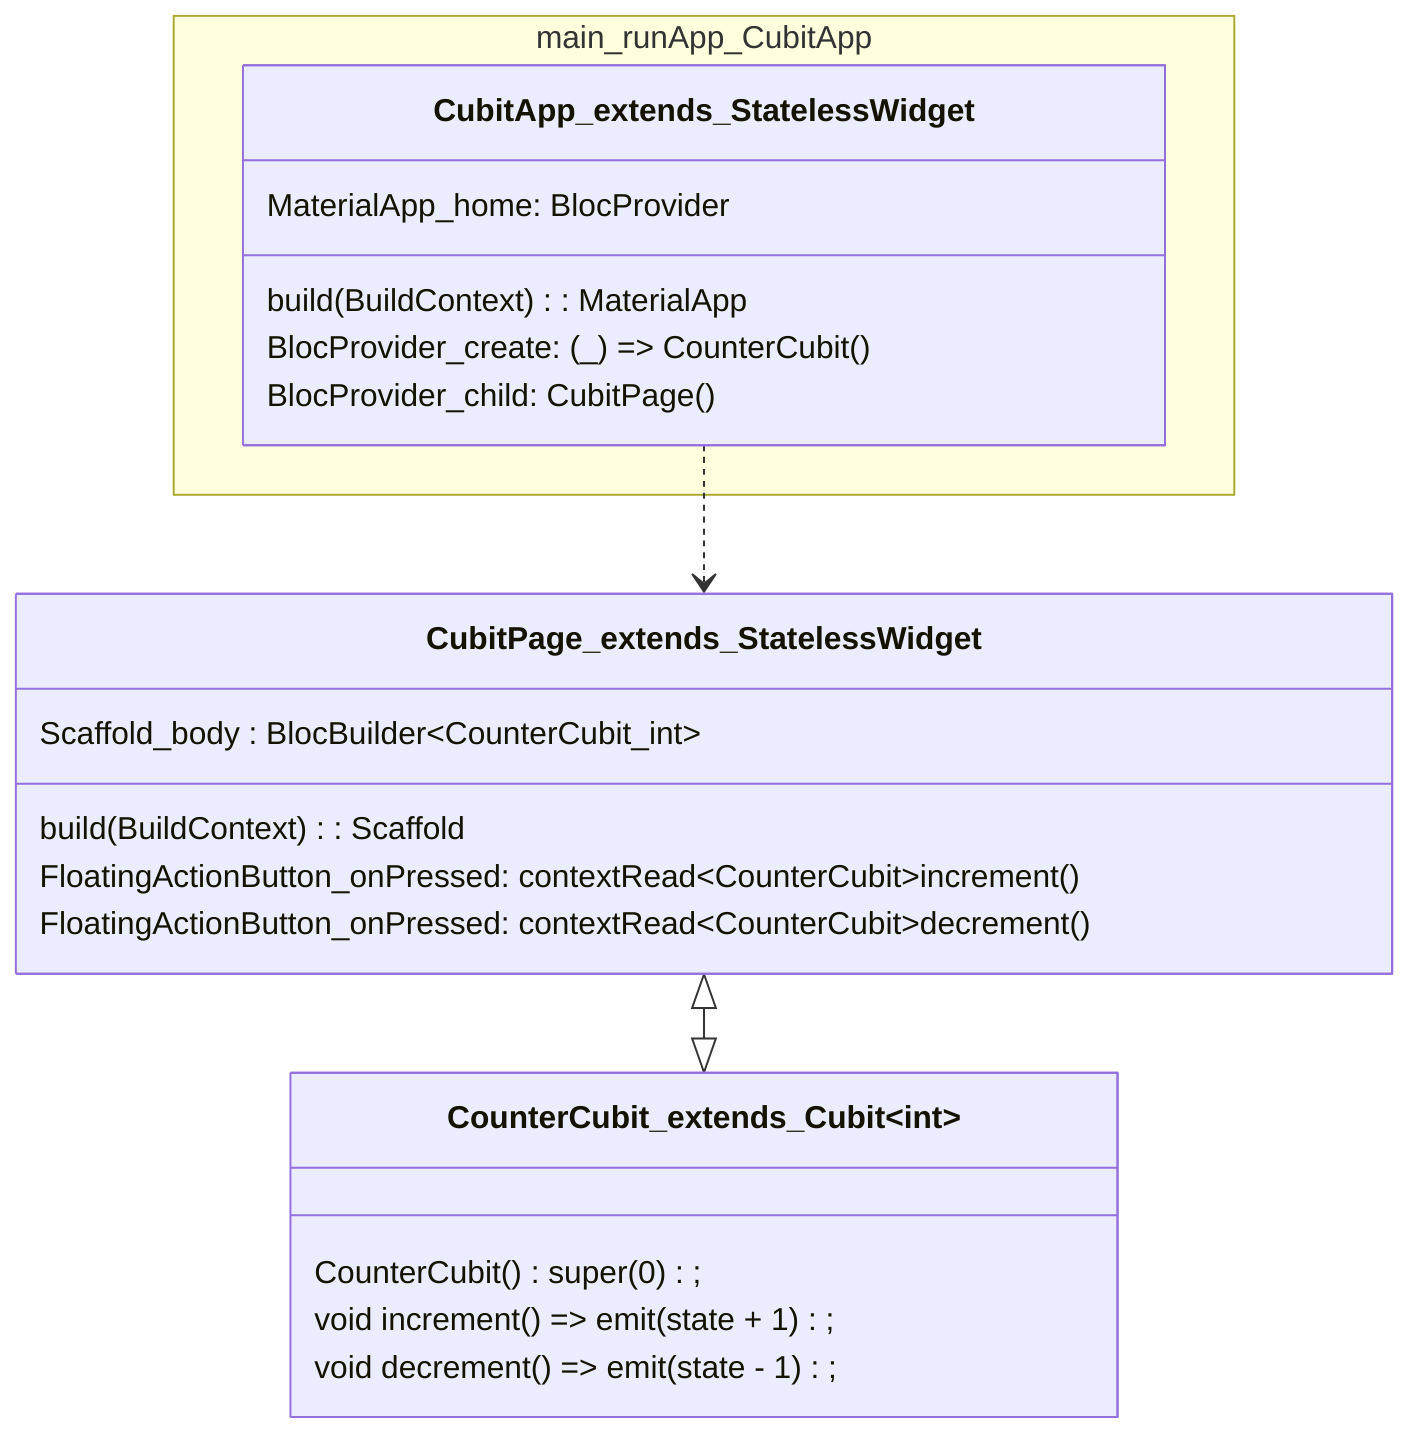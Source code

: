 classDiagram
    CubitApp_extends_StatelessWidget ..> CubitPage_extends_StatelessWidget

    CubitPage_extends_StatelessWidget <|--|> CounterCubit_extends_Cubit~int~

namespace main_runApp_CubitApp {
    class CubitApp_extends_StatelessWidget {
      build(BuildContext) : MaterialApp
      MaterialApp_home: BlocProvider
      BlocProvider_create: (_) => CounterCubit()
      BlocProvider_child: CubitPage()
    }
}

    class CubitPage_extends_StatelessWidget {
      build(BuildContext) : Scaffold
      Scaffold_body : BlocBuilder~CounterCubit_int~
      FloatingActionButton_onPressed: contextRead~CounterCubit~increment()
      FloatingActionButton_onPressed: contextRead~CounterCubit~decrement()
    }

    class CounterCubit_extends_Cubit~int~ {
      CounterCubit() : super(0);
      void increment() => emit(state + 1);
      void decrement() => emit(state - 1);
    }